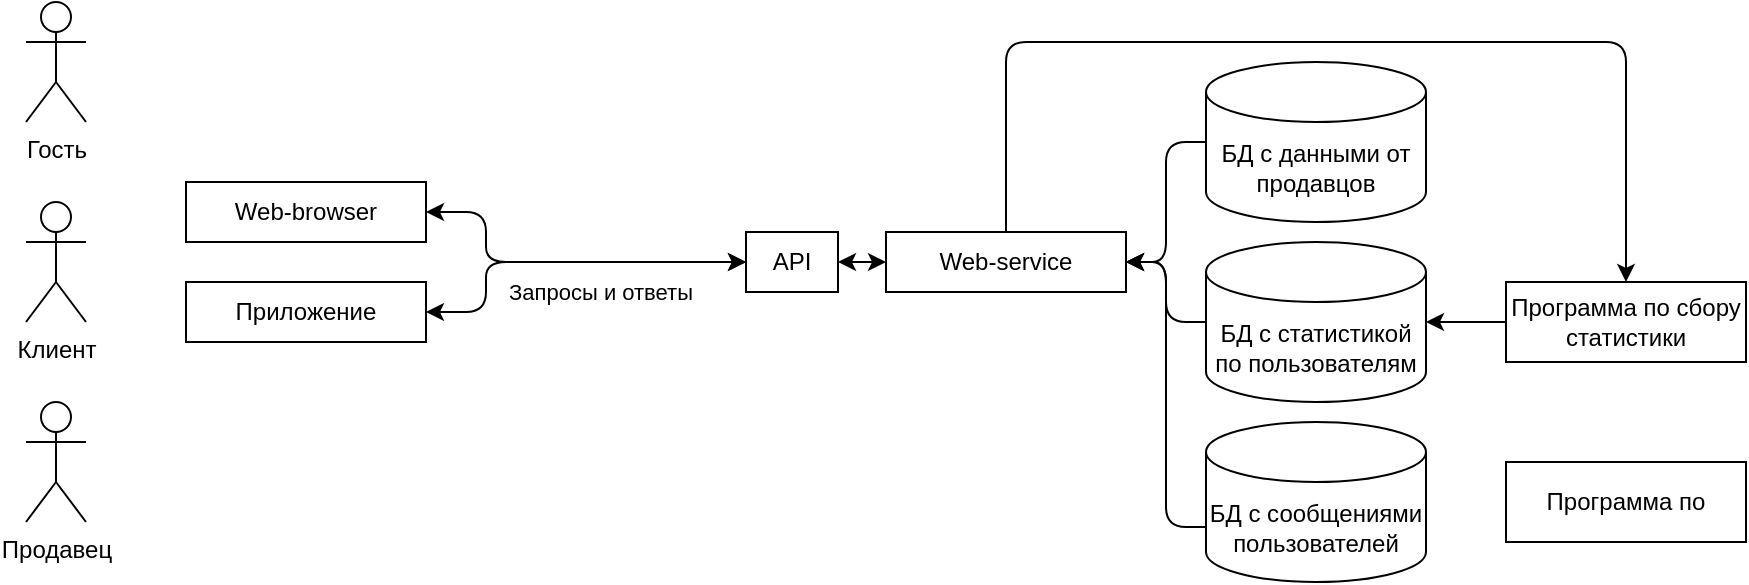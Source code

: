 <mxfile version="22.0.0" type="github">
  <diagram name="Страница — 1" id="qDOADenVG09ehRUiS6Ex">
    <mxGraphModel dx="835" dy="459" grid="1" gridSize="10" guides="1" tooltips="1" connect="1" arrows="1" fold="1" page="1" pageScale="1" pageWidth="827" pageHeight="1169" math="0" shadow="0">
      <root>
        <mxCell id="0" />
        <mxCell id="1" parent="0" />
        <mxCell id="b5Nr3tDvJ9iHZjcrWxrC-1" value="Гость" style="shape=umlActor;verticalLabelPosition=bottom;verticalAlign=top;html=1;outlineConnect=0;" vertex="1" parent="1">
          <mxGeometry x="40" y="40" width="30" height="60" as="geometry" />
        </mxCell>
        <mxCell id="b5Nr3tDvJ9iHZjcrWxrC-4" value="Клиент" style="shape=umlActor;verticalLabelPosition=bottom;verticalAlign=top;html=1;outlineConnect=0;" vertex="1" parent="1">
          <mxGeometry x="40" y="140" width="30" height="60" as="geometry" />
        </mxCell>
        <mxCell id="b5Nr3tDvJ9iHZjcrWxrC-5" value="Продавец" style="shape=umlActor;verticalLabelPosition=bottom;verticalAlign=top;html=1;outlineConnect=0;" vertex="1" parent="1">
          <mxGeometry x="40" y="240" width="30" height="60" as="geometry" />
        </mxCell>
        <mxCell id="b5Nr3tDvJ9iHZjcrWxrC-12" value="Web-browser" style="rounded=0;whiteSpace=wrap;html=1;" vertex="1" parent="1">
          <mxGeometry x="120" y="130" width="120" height="30" as="geometry" />
        </mxCell>
        <mxCell id="b5Nr3tDvJ9iHZjcrWxrC-13" value="Приложение" style="rounded=0;whiteSpace=wrap;html=1;" vertex="1" parent="1">
          <mxGeometry x="120" y="180" width="120" height="30" as="geometry" />
        </mxCell>
        <mxCell id="b5Nr3tDvJ9iHZjcrWxrC-29" style="edgeStyle=orthogonalEdgeStyle;rounded=1;orthogonalLoop=1;jettySize=auto;html=1;exitX=0.5;exitY=0;exitDx=0;exitDy=0;entryX=0.5;entryY=0;entryDx=0;entryDy=0;" edge="1" parent="1" source="b5Nr3tDvJ9iHZjcrWxrC-14" target="b5Nr3tDvJ9iHZjcrWxrC-27">
          <mxGeometry relative="1" as="geometry">
            <Array as="points">
              <mxPoint x="530" y="60" />
              <mxPoint x="840" y="60" />
            </Array>
          </mxGeometry>
        </mxCell>
        <mxCell id="b5Nr3tDvJ9iHZjcrWxrC-14" value="Web-service" style="rounded=0;whiteSpace=wrap;html=1;" vertex="1" parent="1">
          <mxGeometry x="470" y="155" width="120" height="30" as="geometry" />
        </mxCell>
        <mxCell id="b5Nr3tDvJ9iHZjcrWxrC-15" value="API" style="rounded=0;whiteSpace=wrap;html=1;" vertex="1" parent="1">
          <mxGeometry x="400" y="155" width="46" height="30" as="geometry" />
        </mxCell>
        <mxCell id="b5Nr3tDvJ9iHZjcrWxrC-16" value="" style="endArrow=classic;startArrow=classic;html=1;rounded=1;entryX=0;entryY=0.5;entryDx=0;entryDy=0;exitX=1;exitY=0.5;exitDx=0;exitDy=0;edgeStyle=orthogonalEdgeStyle;" edge="1" parent="1" source="b5Nr3tDvJ9iHZjcrWxrC-12" target="b5Nr3tDvJ9iHZjcrWxrC-15">
          <mxGeometry width="50" height="50" relative="1" as="geometry">
            <mxPoint x="270" y="120" as="sourcePoint" />
            <mxPoint x="320" y="70" as="targetPoint" />
            <Array as="points">
              <mxPoint x="270" y="145" />
              <mxPoint x="270" y="170" />
            </Array>
          </mxGeometry>
        </mxCell>
        <mxCell id="b5Nr3tDvJ9iHZjcrWxrC-17" value="" style="endArrow=classic;startArrow=classic;html=1;rounded=1;exitX=1;exitY=0.5;exitDx=0;exitDy=0;entryX=0;entryY=0.5;entryDx=0;entryDy=0;edgeStyle=orthogonalEdgeStyle;" edge="1" parent="1" source="b5Nr3tDvJ9iHZjcrWxrC-13" target="b5Nr3tDvJ9iHZjcrWxrC-15">
          <mxGeometry width="50" height="50" relative="1" as="geometry">
            <mxPoint x="270" y="120" as="sourcePoint" />
            <mxPoint x="290" y="160" as="targetPoint" />
            <Array as="points">
              <mxPoint x="270" y="195" />
              <mxPoint x="270" y="170" />
            </Array>
          </mxGeometry>
        </mxCell>
        <mxCell id="b5Nr3tDvJ9iHZjcrWxrC-19" value="Запросы и ответы" style="edgeLabel;html=1;align=center;verticalAlign=middle;resizable=0;points=[];" vertex="1" connectable="0" parent="b5Nr3tDvJ9iHZjcrWxrC-17">
          <mxGeometry x="0.554" y="1" relative="1" as="geometry">
            <mxPoint x="-32" y="16" as="offset" />
          </mxGeometry>
        </mxCell>
        <mxCell id="b5Nr3tDvJ9iHZjcrWxrC-18" value="" style="endArrow=classic;startArrow=classic;html=1;rounded=1;entryX=0;entryY=0.5;entryDx=0;entryDy=0;exitX=1;exitY=0.5;exitDx=0;exitDy=0;edgeStyle=orthogonalEdgeStyle;" edge="1" parent="1" source="b5Nr3tDvJ9iHZjcrWxrC-15" target="b5Nr3tDvJ9iHZjcrWxrC-14">
          <mxGeometry width="50" height="50" relative="1" as="geometry">
            <mxPoint x="366" y="215" as="sourcePoint" />
            <mxPoint x="416" y="165" as="targetPoint" />
          </mxGeometry>
        </mxCell>
        <mxCell id="b5Nr3tDvJ9iHZjcrWxrC-21" value="БД с данными от продавцов" style="shape=cylinder3;whiteSpace=wrap;html=1;boundedLbl=1;backgroundOutline=1;size=15;" vertex="1" parent="1">
          <mxGeometry x="630" y="70" width="110" height="80" as="geometry" />
        </mxCell>
        <mxCell id="b5Nr3tDvJ9iHZjcrWxrC-22" value="БД с статистикой по пользователям" style="shape=cylinder3;whiteSpace=wrap;html=1;boundedLbl=1;backgroundOutline=1;size=15;" vertex="1" parent="1">
          <mxGeometry x="630" y="160" width="110" height="80" as="geometry" />
        </mxCell>
        <mxCell id="b5Nr3tDvJ9iHZjcrWxrC-23" value="БД с сообщениями пользователей" style="shape=cylinder3;whiteSpace=wrap;html=1;boundedLbl=1;backgroundOutline=1;size=15;" vertex="1" parent="1">
          <mxGeometry x="630" y="250" width="110" height="80" as="geometry" />
        </mxCell>
        <mxCell id="b5Nr3tDvJ9iHZjcrWxrC-24" value="" style="endArrow=classic;html=1;rounded=1;exitX=0;exitY=0.5;exitDx=0;exitDy=0;exitPerimeter=0;entryX=1;entryY=0.5;entryDx=0;entryDy=0;edgeStyle=orthogonalEdgeStyle;" edge="1" parent="1" source="b5Nr3tDvJ9iHZjcrWxrC-21" target="b5Nr3tDvJ9iHZjcrWxrC-14">
          <mxGeometry width="50" height="50" relative="1" as="geometry">
            <mxPoint x="450" y="250" as="sourcePoint" />
            <mxPoint x="500" y="200" as="targetPoint" />
          </mxGeometry>
        </mxCell>
        <mxCell id="b5Nr3tDvJ9iHZjcrWxrC-25" value="" style="endArrow=classic;html=1;rounded=1;exitX=0;exitY=0.5;exitDx=0;exitDy=0;exitPerimeter=0;entryX=1;entryY=0.5;entryDx=0;entryDy=0;edgeStyle=orthogonalEdgeStyle;" edge="1" parent="1" source="b5Nr3tDvJ9iHZjcrWxrC-22" target="b5Nr3tDvJ9iHZjcrWxrC-14">
          <mxGeometry width="50" height="50" relative="1" as="geometry">
            <mxPoint x="640" y="120" as="sourcePoint" />
            <mxPoint x="600" y="180" as="targetPoint" />
          </mxGeometry>
        </mxCell>
        <mxCell id="b5Nr3tDvJ9iHZjcrWxrC-26" value="" style="endArrow=classic;html=1;rounded=1;exitX=0;exitY=0;exitDx=0;exitDy=52.5;exitPerimeter=0;entryX=1;entryY=0.5;entryDx=0;entryDy=0;edgeStyle=orthogonalEdgeStyle;" edge="1" parent="1" source="b5Nr3tDvJ9iHZjcrWxrC-23" target="b5Nr3tDvJ9iHZjcrWxrC-14">
          <mxGeometry width="50" height="50" relative="1" as="geometry">
            <mxPoint x="630" y="230" as="sourcePoint" />
            <mxPoint x="590" y="200" as="targetPoint" />
            <Array as="points">
              <mxPoint x="610" y="302" />
              <mxPoint x="610" y="170" />
            </Array>
          </mxGeometry>
        </mxCell>
        <mxCell id="b5Nr3tDvJ9iHZjcrWxrC-27" value="Программа по сбору статистики" style="rounded=0;whiteSpace=wrap;html=1;" vertex="1" parent="1">
          <mxGeometry x="780" y="180" width="120" height="40" as="geometry" />
        </mxCell>
        <mxCell id="b5Nr3tDvJ9iHZjcrWxrC-28" value="" style="endArrow=classic;html=1;rounded=1;entryX=1;entryY=0.5;entryDx=0;entryDy=0;entryPerimeter=0;exitX=0;exitY=0.5;exitDx=0;exitDy=0;edgeStyle=orthogonalEdgeStyle;" edge="1" parent="1" source="b5Nr3tDvJ9iHZjcrWxrC-27" target="b5Nr3tDvJ9iHZjcrWxrC-22">
          <mxGeometry width="50" height="50" relative="1" as="geometry">
            <mxPoint x="700" y="220" as="sourcePoint" />
            <mxPoint x="750" y="170" as="targetPoint" />
          </mxGeometry>
        </mxCell>
        <mxCell id="b5Nr3tDvJ9iHZjcrWxrC-30" value="Программа по" style="rounded=0;whiteSpace=wrap;html=1;" vertex="1" parent="1">
          <mxGeometry x="780" y="270" width="120" height="40" as="geometry" />
        </mxCell>
      </root>
    </mxGraphModel>
  </diagram>
</mxfile>
